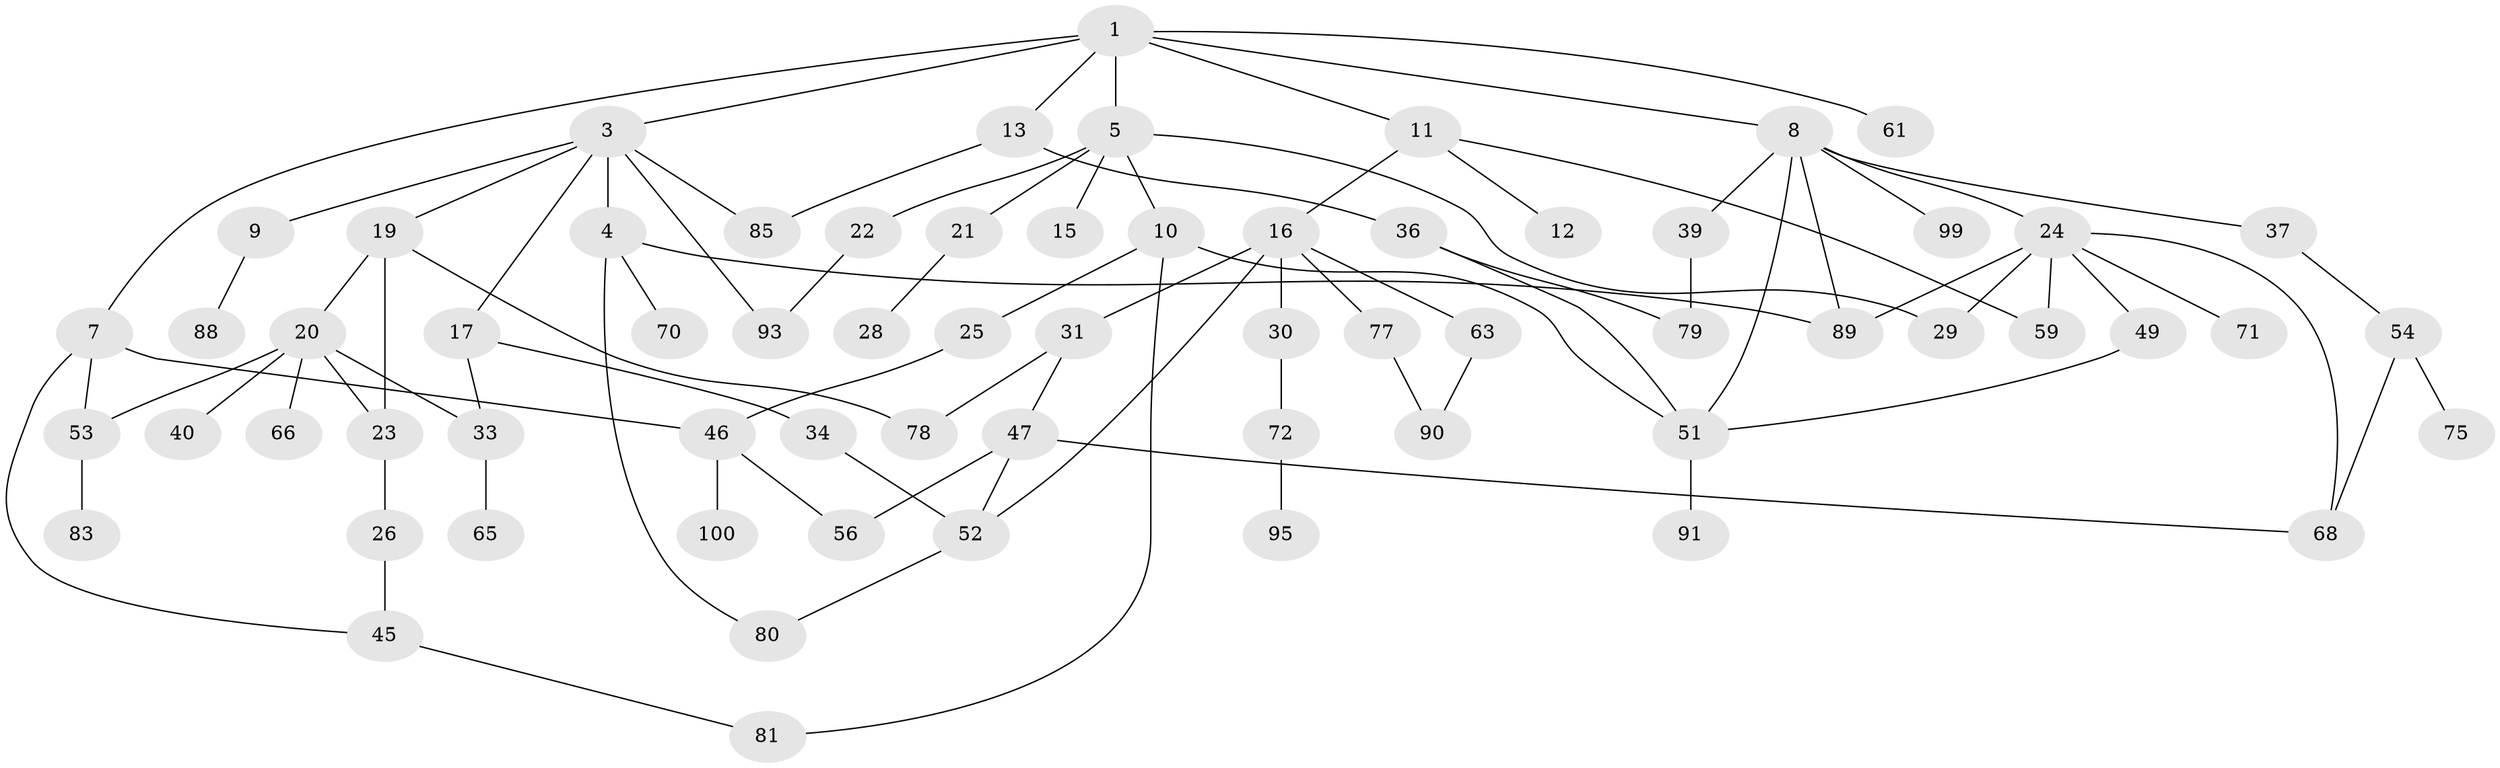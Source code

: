 // original degree distribution, {3: 0.26, 6: 0.04, 7: 0.03, 4: 0.08, 2: 0.32, 5: 0.01, 1: 0.26}
// Generated by graph-tools (version 1.1) at 2025/54/02/21/25 11:54:43]
// undirected, 66 vertices, 89 edges
graph export_dot {
graph [start="1"]
  node [color=gray90,style=filled];
  1 [super="+2"];
  3 [super="+6"];
  4;
  5;
  7 [super="+98"];
  8 [super="+14"];
  9 [super="+18"];
  10 [super="+62"];
  11 [super="+35"];
  12 [super="+27"];
  13;
  15 [super="+86"];
  16 [super="+58"];
  17 [super="+92"];
  19 [super="+67"];
  20 [super="+73"];
  21 [super="+41"];
  22 [super="+32"];
  23 [super="+38"];
  24 [super="+42"];
  25;
  26;
  28;
  29 [super="+44"];
  30;
  31 [super="+43"];
  33;
  34 [super="+94"];
  36 [super="+60"];
  37 [super="+82"];
  39 [super="+69"];
  40;
  45 [super="+64"];
  46 [super="+50"];
  47 [super="+48"];
  49;
  51 [super="+55"];
  52 [super="+96"];
  53 [super="+76"];
  54 [super="+57"];
  56;
  59;
  61;
  63;
  65;
  66;
  68 [super="+74"];
  70;
  71 [super="+87"];
  72 [super="+97"];
  75;
  77;
  78;
  79;
  80;
  81 [super="+84"];
  83;
  85;
  88;
  89;
  90;
  91;
  93;
  95;
  99;
  100;
  1 -- 5;
  1 -- 61;
  1 -- 3;
  1 -- 7;
  1 -- 8;
  1 -- 11;
  1 -- 13;
  3 -- 4;
  3 -- 9;
  3 -- 17;
  3 -- 93;
  3 -- 85;
  3 -- 19;
  4 -- 70;
  4 -- 80;
  4 -- 89;
  5 -- 10;
  5 -- 15;
  5 -- 21;
  5 -- 22;
  5 -- 29;
  7 -- 46;
  7 -- 53;
  7 -- 45;
  8 -- 24;
  8 -- 89;
  8 -- 99;
  8 -- 51;
  8 -- 37;
  8 -- 39;
  9 -- 88;
  10 -- 25;
  10 -- 81;
  10 -- 51;
  11 -- 12;
  11 -- 16;
  11 -- 59;
  13 -- 36;
  13 -- 85;
  16 -- 30;
  16 -- 31 [weight=2];
  16 -- 52;
  16 -- 63;
  16 -- 77;
  17 -- 33;
  17 -- 34;
  19 -- 20 [weight=2];
  19 -- 78;
  19 -- 23;
  20 -- 23;
  20 -- 40;
  20 -- 66;
  20 -- 33;
  20 -- 53;
  21 -- 28;
  22 -- 93;
  23 -- 26;
  24 -- 49;
  24 -- 71;
  24 -- 89;
  24 -- 59;
  24 -- 29;
  24 -- 68;
  25 -- 46;
  26 -- 45;
  30 -- 72;
  31 -- 47;
  31 -- 78;
  33 -- 65;
  34 -- 52;
  36 -- 79;
  36 -- 51;
  37 -- 54;
  39 -- 79;
  45 -- 81;
  46 -- 56;
  46 -- 100;
  47 -- 56;
  47 -- 68;
  47 -- 52;
  49 -- 51;
  51 -- 91;
  52 -- 80;
  53 -- 83;
  54 -- 75;
  54 -- 68;
  63 -- 90;
  72 -- 95;
  77 -- 90;
}
